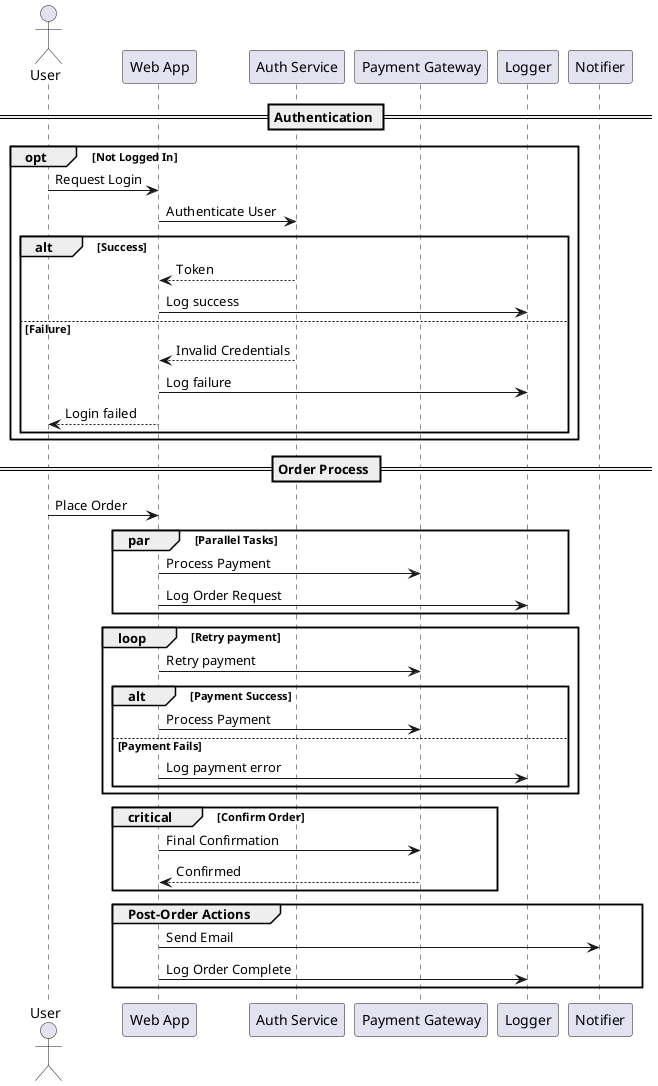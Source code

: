 @startuml groups

actor User
participant "Web App" as App
participant "Auth Service" as Auth
participant "Payment Gateway" as Payment
participant "Logger"
participant "Notifier"

== Authentication ==
opt Not Logged In
    User -> App : Request Login
    App -> Auth : Authenticate User
    alt Success
        Auth --> App : Token
        App -> Logger : Log success
    else Failure
        Auth --> App : Invalid Credentials
        App -> Logger : Log failure
        App --> User : Login failed
    end
end

== Order Process ==
User -> App : Place Order

par Parallel Tasks
    App -> Payment : Process Payment
    App -> Logger : Log Order Request
end

loop Retry payment
App -> Payment : Retry payment
    alt Payment Success
        App -> Payment : Process Payment
    else Payment Fails
        App -> Logger : Log payment error    
    end
end

critical Confirm Order
    App -> Payment : Final Confirmation
    Payment --> App : Confirmed
end

group Post-Order Actions
    App -> Notifier : Send Email
    App -> Logger : Log Order Complete
end

@enduml
